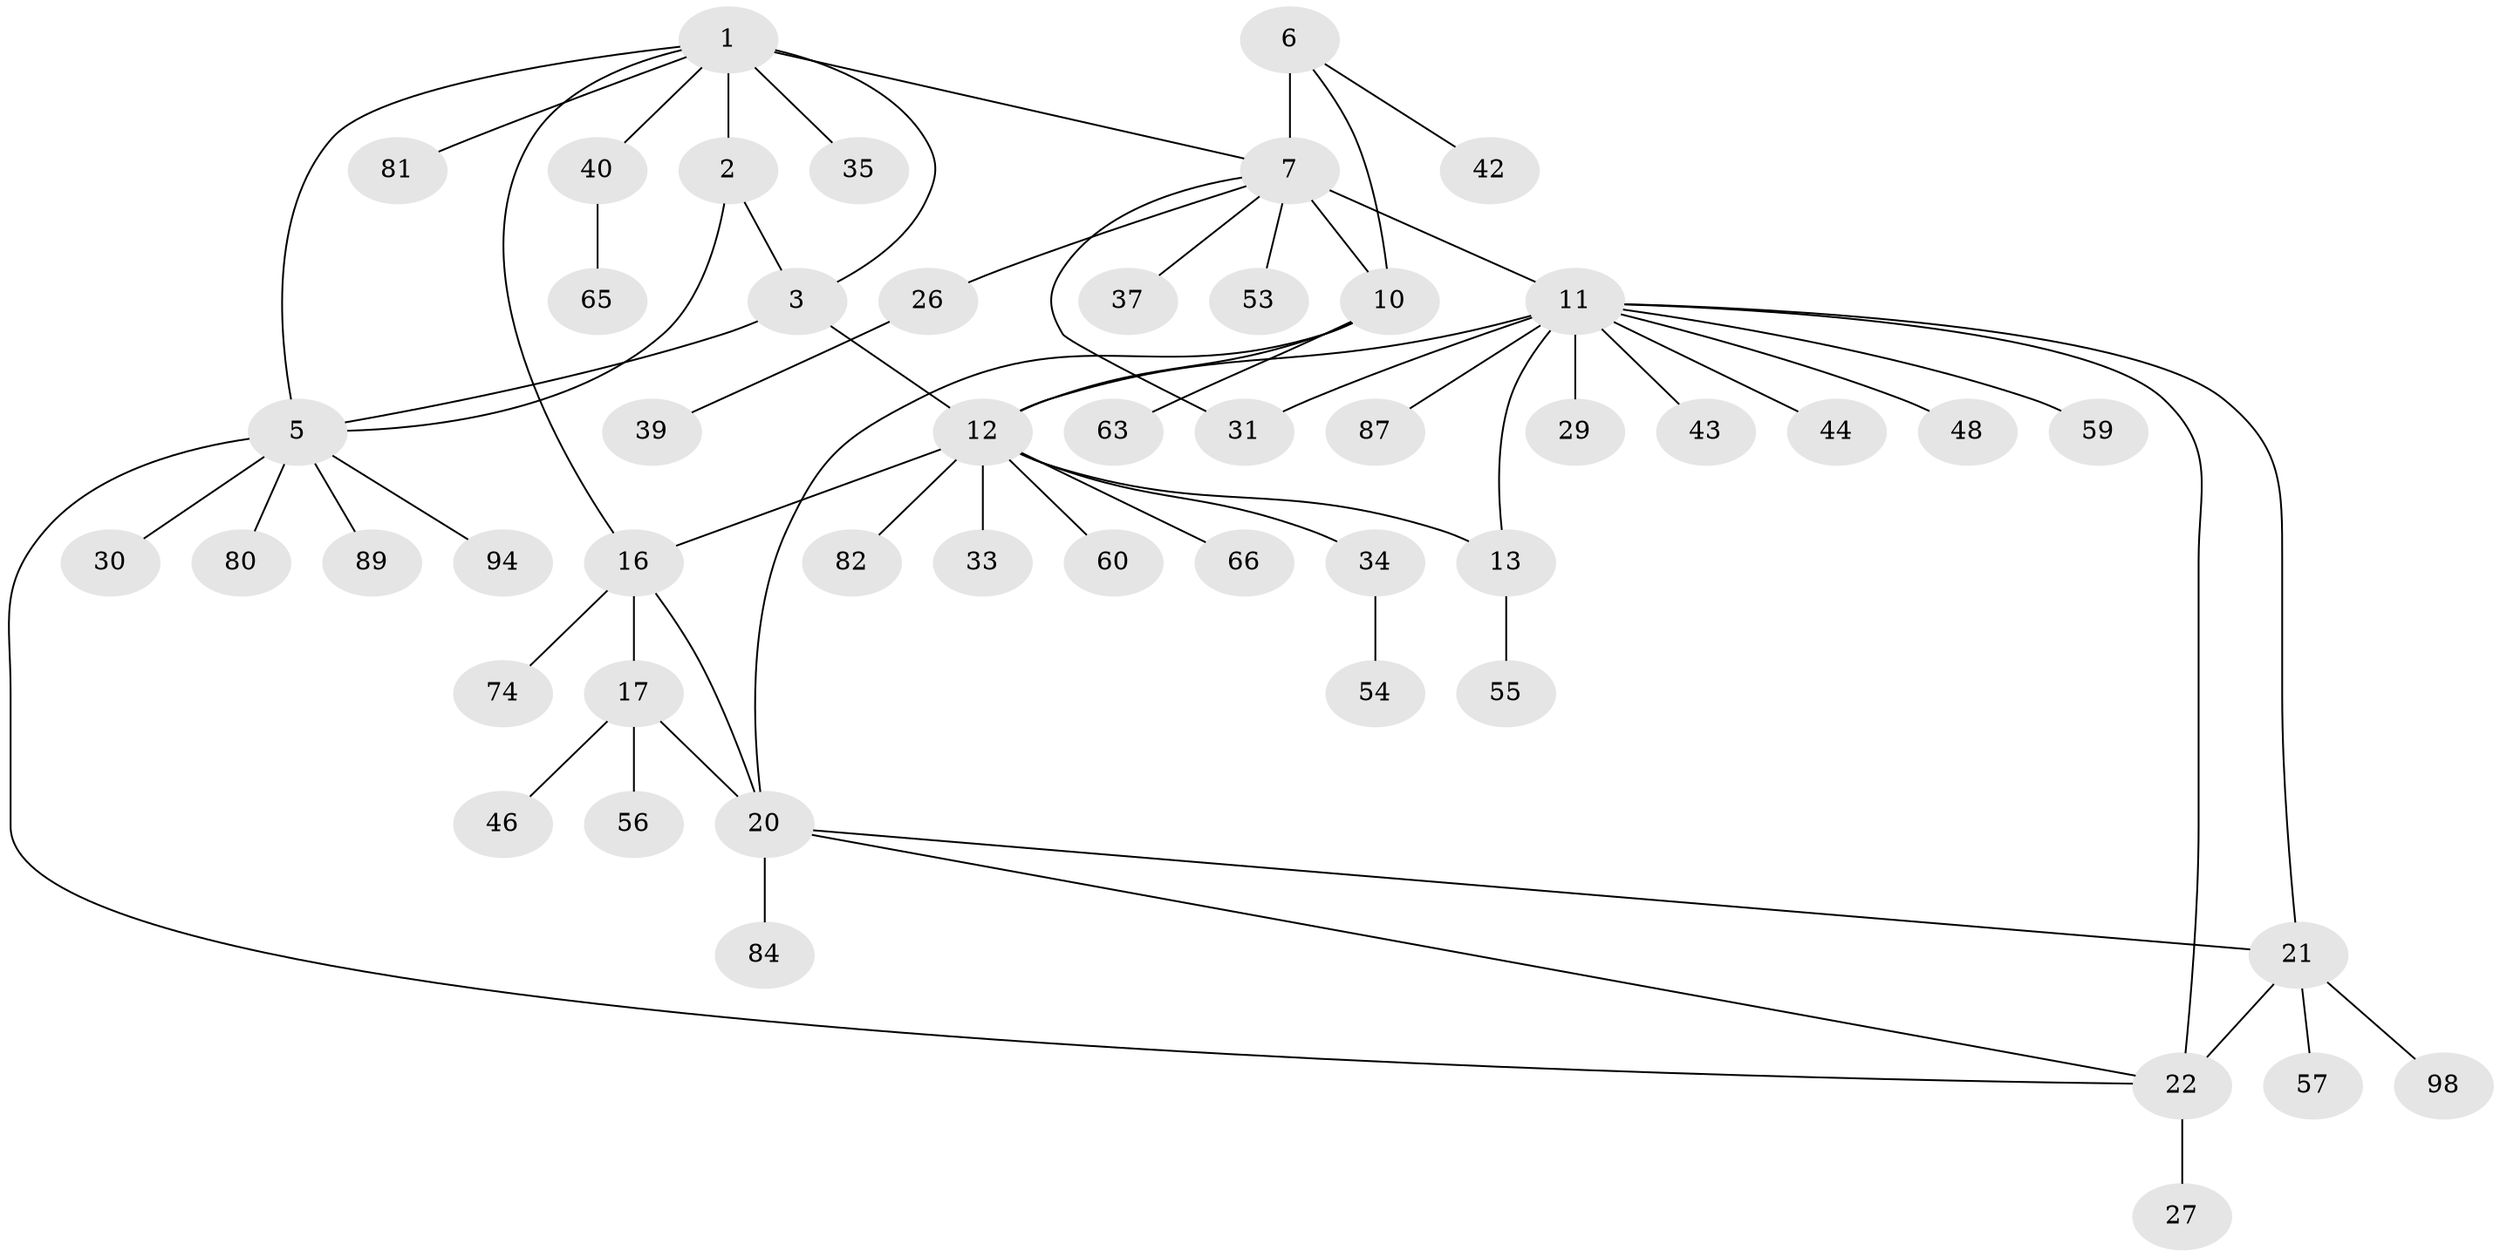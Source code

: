 // original degree distribution, {7: 0.0297029702970297, 6: 0.06930693069306931, 5: 0.039603960396039604, 11: 0.009900990099009901, 4: 0.019801980198019802, 14: 0.009900990099009901, 8: 0.019801980198019802, 9: 0.019801980198019802, 10: 0.039603960396039604, 3: 0.0297029702970297, 1: 0.6237623762376238, 2: 0.0891089108910891}
// Generated by graph-tools (version 1.1) at 2025/16/03/09/25 04:16:11]
// undirected, 50 vertices, 64 edges
graph export_dot {
graph [start="1"]
  node [color=gray90,style=filled];
  1 [super="+4"];
  2 [super="+70+61"];
  3;
  5 [super="+49+38"];
  6;
  7 [super="+9+8+68+76"];
  10 [super="+36+47+77"];
  11 [super="+86+15"];
  12 [super="+14+69+97+99"];
  13;
  16 [super="+32+19"];
  17 [super="+83+18"];
  20;
  21 [super="+24"];
  22 [super="+72+92+95"];
  26 [super="+101"];
  27;
  29;
  30 [super="+62"];
  31;
  33;
  34 [super="+79"];
  35;
  37;
  39 [super="+58"];
  40;
  42;
  43;
  44;
  46;
  48;
  53;
  54;
  55 [super="+78"];
  56;
  57;
  59;
  60;
  63;
  65;
  66;
  74;
  80;
  81;
  82;
  84;
  87;
  89;
  94;
  98;
  1 -- 2 [weight=2];
  1 -- 3 [weight=2];
  1 -- 5 [weight=2];
  1 -- 16;
  1 -- 81;
  1 -- 7;
  1 -- 35;
  1 -- 40;
  2 -- 3;
  2 -- 5;
  3 -- 5;
  3 -- 12;
  5 -- 22;
  5 -- 30;
  5 -- 80;
  5 -- 89;
  5 -- 94;
  6 -- 7 [weight=3];
  6 -- 10;
  6 -- 42;
  7 -- 10 [weight=3];
  7 -- 37;
  7 -- 11 [weight=2];
  7 -- 53;
  7 -- 26;
  7 -- 31;
  10 -- 20;
  10 -- 12;
  10 -- 63;
  11 -- 12 [weight=4];
  11 -- 13 [weight=2];
  11 -- 43;
  11 -- 44;
  11 -- 48;
  11 -- 21 [weight=4];
  11 -- 22 [weight=2];
  11 -- 87;
  11 -- 59;
  11 -- 29;
  11 -- 31;
  12 -- 13 [weight=2];
  12 -- 33;
  12 -- 34;
  12 -- 66;
  12 -- 82;
  12 -- 60;
  12 -- 16;
  13 -- 55;
  16 -- 17 [weight=4];
  16 -- 20 [weight=2];
  16 -- 74;
  17 -- 20 [weight=2];
  17 -- 56;
  17 -- 46;
  20 -- 21;
  20 -- 84;
  20 -- 22;
  21 -- 22 [weight=2];
  21 -- 98;
  21 -- 57;
  22 -- 27;
  26 -- 39;
  34 -- 54;
  40 -- 65;
}
